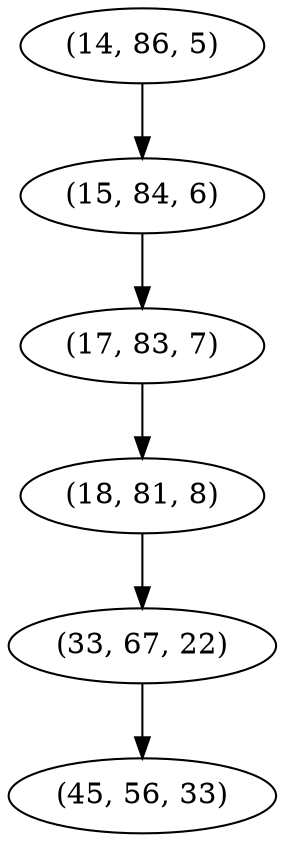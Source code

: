 digraph tree {
    "(14, 86, 5)";
    "(15, 84, 6)";
    "(17, 83, 7)";
    "(18, 81, 8)";
    "(33, 67, 22)";
    "(45, 56, 33)";
    "(14, 86, 5)" -> "(15, 84, 6)";
    "(15, 84, 6)" -> "(17, 83, 7)";
    "(17, 83, 7)" -> "(18, 81, 8)";
    "(18, 81, 8)" -> "(33, 67, 22)";
    "(33, 67, 22)" -> "(45, 56, 33)";
}
